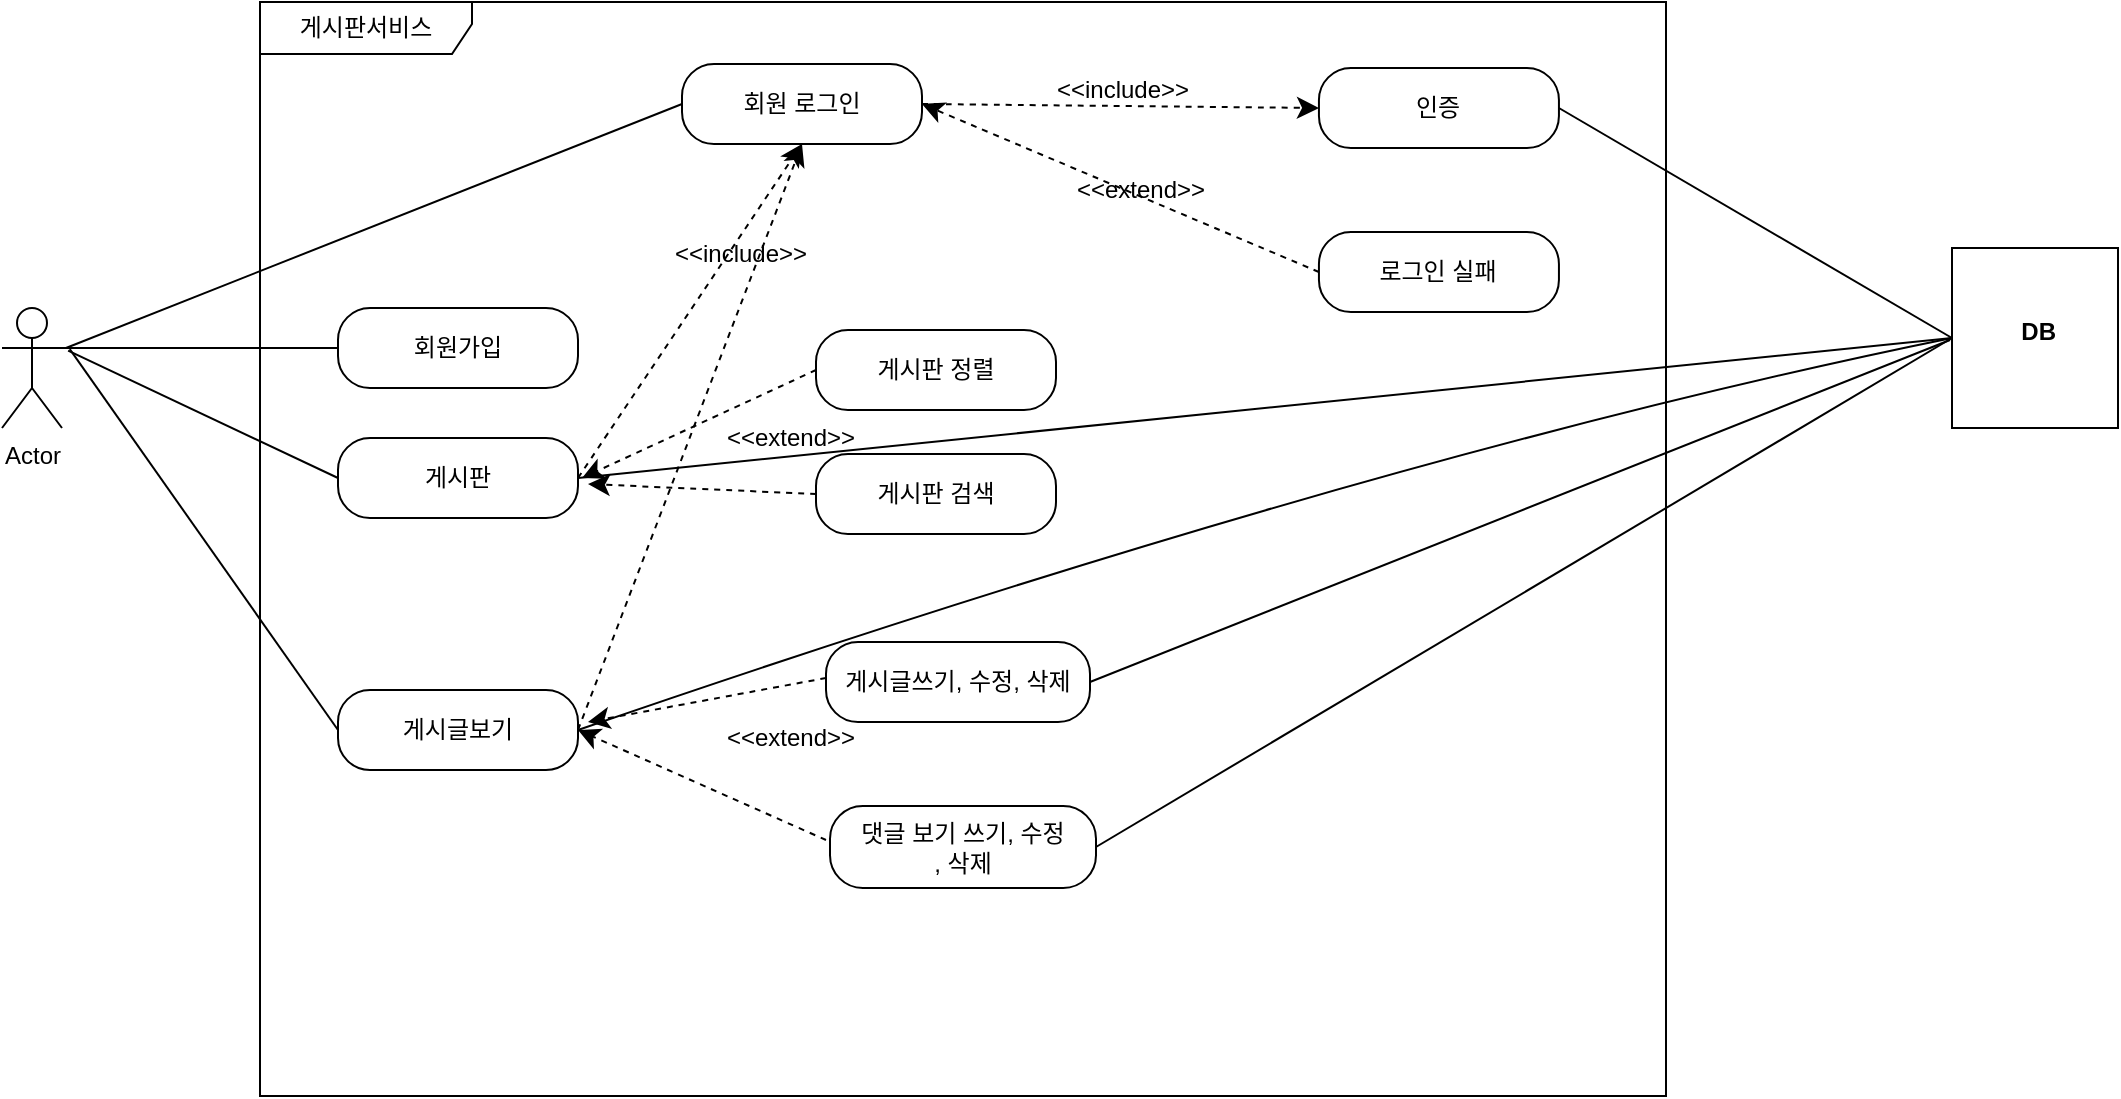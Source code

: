 <mxfile version="24.7.17">
  <diagram name="페이지-1" id="zi3SGu5UwiCvh0rb0jrR">
    <mxGraphModel dx="2634" dy="396" grid="0" gridSize="10" guides="1" tooltips="1" connect="1" arrows="0" fold="1" page="0" pageScale="1" pageWidth="827" pageHeight="1169" math="0" shadow="0">
      <root>
        <mxCell id="0" />
        <mxCell id="1" parent="0" />
        <mxCell id="ag0IcUHSzjZ-EXAiG2p0-3" value="Actor" style="shape=umlActor;verticalLabelPosition=bottom;verticalAlign=top;html=1;labelBackgroundColor=none;" vertex="1" parent="1">
          <mxGeometry x="-906" y="748" width="30" height="60" as="geometry" />
        </mxCell>
        <mxCell id="ag0IcUHSzjZ-EXAiG2p0-425" value="게시판서비스" style="shape=umlFrame;whiteSpace=wrap;html=1;pointerEvents=0;width=106;height=26;labelBackgroundColor=none;" vertex="1" parent="1">
          <mxGeometry x="-777" y="595" width="703" height="547" as="geometry" />
        </mxCell>
        <mxCell id="ag0IcUHSzjZ-EXAiG2p0-429" value="회원가입" style="rounded=1;whiteSpace=wrap;html=1;arcSize=40;labelBackgroundColor=none;" vertex="1" parent="1">
          <mxGeometry x="-738" y="748" width="120" height="40" as="geometry" />
        </mxCell>
        <mxCell id="ag0IcUHSzjZ-EXAiG2p0-446" style="rounded=0;orthogonalLoop=1;jettySize=auto;html=1;exitX=0;exitY=0.5;exitDx=0;exitDy=0;fontSize=12;startArrow=none;startFill=0;endArrow=none;endFill=0;labelBackgroundColor=none;fontColor=default;" edge="1" parent="1" source="ag0IcUHSzjZ-EXAiG2p0-432">
          <mxGeometry relative="1" as="geometry">
            <mxPoint x="-872.941" y="769.294" as="targetPoint" />
          </mxGeometry>
        </mxCell>
        <mxCell id="ag0IcUHSzjZ-EXAiG2p0-453" style="edgeStyle=none;curved=1;rounded=0;orthogonalLoop=1;jettySize=auto;html=1;exitX=1;exitY=0.5;exitDx=0;exitDy=0;entryX=0.5;entryY=1;entryDx=0;entryDy=0;fontSize=12;startSize=8;endSize=8;dashed=1;" edge="1" parent="1" source="ag0IcUHSzjZ-EXAiG2p0-432" target="ag0IcUHSzjZ-EXAiG2p0-434">
          <mxGeometry relative="1" as="geometry" />
        </mxCell>
        <mxCell id="ag0IcUHSzjZ-EXAiG2p0-467" style="edgeStyle=none;curved=1;rounded=0;orthogonalLoop=1;jettySize=auto;html=1;exitX=1;exitY=0.5;exitDx=0;exitDy=0;entryX=0;entryY=0.5;entryDx=0;entryDy=0;fontSize=12;startSize=8;endSize=8;endArrow=none;endFill=0;" edge="1" parent="1" source="ag0IcUHSzjZ-EXAiG2p0-432" target="ag0IcUHSzjZ-EXAiG2p0-464">
          <mxGeometry relative="1" as="geometry" />
        </mxCell>
        <mxCell id="ag0IcUHSzjZ-EXAiG2p0-432" value="게시판" style="rounded=1;whiteSpace=wrap;html=1;arcSize=40;labelBackgroundColor=none;" vertex="1" parent="1">
          <mxGeometry x="-738" y="813" width="120" height="40" as="geometry" />
        </mxCell>
        <mxCell id="ag0IcUHSzjZ-EXAiG2p0-447" style="edgeStyle=none;curved=1;rounded=0;orthogonalLoop=1;jettySize=auto;html=1;exitX=0;exitY=0.5;exitDx=0;exitDy=0;fontSize=12;startSize=8;endSize=8;endArrow=none;endFill=0;labelBackgroundColor=none;fontColor=default;" edge="1" parent="1" source="ag0IcUHSzjZ-EXAiG2p0-433">
          <mxGeometry relative="1" as="geometry">
            <mxPoint x="-872.118" y="768.529" as="targetPoint" />
          </mxGeometry>
        </mxCell>
        <mxCell id="ag0IcUHSzjZ-EXAiG2p0-454" style="edgeStyle=none;curved=1;rounded=0;orthogonalLoop=1;jettySize=auto;html=1;exitX=1;exitY=0.5;exitDx=0;exitDy=0;entryX=0.5;entryY=1;entryDx=0;entryDy=0;fontSize=12;startSize=8;endSize=8;dashed=1;" edge="1" parent="1" source="ag0IcUHSzjZ-EXAiG2p0-433" target="ag0IcUHSzjZ-EXAiG2p0-434">
          <mxGeometry relative="1" as="geometry" />
        </mxCell>
        <mxCell id="ag0IcUHSzjZ-EXAiG2p0-468" style="edgeStyle=none;curved=1;rounded=0;orthogonalLoop=1;jettySize=auto;html=1;exitX=1;exitY=0.5;exitDx=0;exitDy=0;entryX=0;entryY=0.5;entryDx=0;entryDy=0;fontSize=12;startSize=8;endSize=8;endArrow=none;endFill=0;" edge="1" parent="1" source="ag0IcUHSzjZ-EXAiG2p0-433" target="ag0IcUHSzjZ-EXAiG2p0-464">
          <mxGeometry relative="1" as="geometry">
            <Array as="points">
              <mxPoint x="-221" y="822" />
            </Array>
          </mxGeometry>
        </mxCell>
        <mxCell id="ag0IcUHSzjZ-EXAiG2p0-433" value="게시글보기" style="rounded=1;whiteSpace=wrap;html=1;arcSize=40;labelBackgroundColor=none;" vertex="1" parent="1">
          <mxGeometry x="-738" y="939" width="120" height="40" as="geometry" />
        </mxCell>
        <mxCell id="ag0IcUHSzjZ-EXAiG2p0-448" style="edgeStyle=none;curved=1;rounded=0;orthogonalLoop=1;jettySize=auto;html=1;exitX=1;exitY=0.5;exitDx=0;exitDy=0;entryX=0;entryY=0.5;entryDx=0;entryDy=0;fontSize=12;startSize=8;endSize=8;endArrow=classic;endFill=1;dashed=1;labelBackgroundColor=none;fontColor=default;" edge="1" parent="1" source="ag0IcUHSzjZ-EXAiG2p0-434" target="ag0IcUHSzjZ-EXAiG2p0-435">
          <mxGeometry relative="1" as="geometry" />
        </mxCell>
        <mxCell id="ag0IcUHSzjZ-EXAiG2p0-451" value="&amp;lt;&amp;lt;include&amp;gt;&amp;gt;" style="edgeLabel;html=1;align=center;verticalAlign=middle;resizable=0;points=[];fontSize=12;labelBackgroundColor=none;" vertex="1" connectable="0" parent="ag0IcUHSzjZ-EXAiG2p0-448">
          <mxGeometry x="0.083" y="-3" relative="1" as="geometry">
            <mxPoint x="-8" y="-11" as="offset" />
          </mxGeometry>
        </mxCell>
        <mxCell id="ag0IcUHSzjZ-EXAiG2p0-434" value="회원 로그인" style="rounded=1;whiteSpace=wrap;html=1;arcSize=40;labelBackgroundColor=none;" vertex="1" parent="1">
          <mxGeometry x="-566" y="626" width="120" height="40" as="geometry" />
        </mxCell>
        <mxCell id="ag0IcUHSzjZ-EXAiG2p0-466" style="edgeStyle=none;curved=1;rounded=0;orthogonalLoop=1;jettySize=auto;html=1;exitX=1;exitY=0.5;exitDx=0;exitDy=0;entryX=0;entryY=0.5;entryDx=0;entryDy=0;fontSize=12;startSize=8;endSize=8;endArrow=none;endFill=0;" edge="1" parent="1" source="ag0IcUHSzjZ-EXAiG2p0-435" target="ag0IcUHSzjZ-EXAiG2p0-464">
          <mxGeometry relative="1" as="geometry" />
        </mxCell>
        <mxCell id="ag0IcUHSzjZ-EXAiG2p0-435" value="인증" style="rounded=1;whiteSpace=wrap;html=1;arcSize=40;labelBackgroundColor=none;" vertex="1" parent="1">
          <mxGeometry x="-247.53" y="628" width="120" height="40" as="geometry" />
        </mxCell>
        <mxCell id="ag0IcUHSzjZ-EXAiG2p0-449" style="edgeStyle=none;curved=1;rounded=0;orthogonalLoop=1;jettySize=auto;html=1;exitX=0;exitY=0.5;exitDx=0;exitDy=0;entryX=1;entryY=0.5;entryDx=0;entryDy=0;fontSize=12;startSize=8;endSize=8;endArrow=classic;endFill=1;labelBackgroundColor=none;fontColor=default;dashed=1;startArrow=none;startFill=0;" edge="1" parent="1" source="ag0IcUHSzjZ-EXAiG2p0-436" target="ag0IcUHSzjZ-EXAiG2p0-434">
          <mxGeometry relative="1" as="geometry" />
        </mxCell>
        <mxCell id="ag0IcUHSzjZ-EXAiG2p0-436" value="로그인 실패" style="rounded=1;whiteSpace=wrap;html=1;arcSize=40;labelBackgroundColor=none;" vertex="1" parent="1">
          <mxGeometry x="-247.53" y="710" width="120" height="40" as="geometry" />
        </mxCell>
        <mxCell id="ag0IcUHSzjZ-EXAiG2p0-456" style="edgeStyle=none;curved=1;rounded=0;orthogonalLoop=1;jettySize=auto;html=1;exitX=0;exitY=0.5;exitDx=0;exitDy=0;fontSize=12;startSize=8;endSize=8;dashed=1;" edge="1" parent="1" source="ag0IcUHSzjZ-EXAiG2p0-437">
          <mxGeometry relative="1" as="geometry">
            <mxPoint x="-616" y="833" as="targetPoint" />
          </mxGeometry>
        </mxCell>
        <mxCell id="ag0IcUHSzjZ-EXAiG2p0-437" value="게시판 정렬" style="rounded=1;whiteSpace=wrap;html=1;arcSize=40;labelBackgroundColor=none;" vertex="1" parent="1">
          <mxGeometry x="-499" y="759" width="120" height="40" as="geometry" />
        </mxCell>
        <mxCell id="ag0IcUHSzjZ-EXAiG2p0-457" style="edgeStyle=none;curved=1;rounded=0;orthogonalLoop=1;jettySize=auto;html=1;exitX=0;exitY=0.5;exitDx=0;exitDy=0;fontSize=12;startSize=8;endSize=8;dashed=1;" edge="1" parent="1" source="ag0IcUHSzjZ-EXAiG2p0-438">
          <mxGeometry relative="1" as="geometry">
            <mxPoint x="-613" y="836" as="targetPoint" />
          </mxGeometry>
        </mxCell>
        <mxCell id="ag0IcUHSzjZ-EXAiG2p0-438" value="게시판 검색" style="rounded=1;whiteSpace=wrap;html=1;arcSize=40;labelBackgroundColor=none;" vertex="1" parent="1">
          <mxGeometry x="-499" y="821" width="120" height="40" as="geometry" />
        </mxCell>
        <mxCell id="ag0IcUHSzjZ-EXAiG2p0-469" style="edgeStyle=none;curved=1;rounded=0;orthogonalLoop=1;jettySize=auto;html=1;exitX=1;exitY=0.5;exitDx=0;exitDy=0;fontSize=12;startSize=8;endSize=8;endArrow=none;endFill=0;" edge="1" parent="1" source="ag0IcUHSzjZ-EXAiG2p0-439">
          <mxGeometry relative="1" as="geometry">
            <mxPoint x="68" y="764" as="targetPoint" />
          </mxGeometry>
        </mxCell>
        <mxCell id="ag0IcUHSzjZ-EXAiG2p0-439" value="게시글쓰기, 수정, 삭제" style="rounded=1;whiteSpace=wrap;html=1;arcSize=40;labelBackgroundColor=none;" vertex="1" parent="1">
          <mxGeometry x="-494" y="915" width="132" height="40" as="geometry" />
        </mxCell>
        <mxCell id="ag0IcUHSzjZ-EXAiG2p0-470" style="edgeStyle=none;curved=1;rounded=0;orthogonalLoop=1;jettySize=auto;html=1;exitX=1;exitY=0.5;exitDx=0;exitDy=0;entryX=0;entryY=0.5;entryDx=0;entryDy=0;fontSize=12;startSize=8;endSize=8;endArrow=none;endFill=0;" edge="1" parent="1" source="ag0IcUHSzjZ-EXAiG2p0-440" target="ag0IcUHSzjZ-EXAiG2p0-464">
          <mxGeometry relative="1" as="geometry" />
        </mxCell>
        <mxCell id="ag0IcUHSzjZ-EXAiG2p0-440" value="댓글 보기 쓰기, 수정&lt;div&gt;, 삭제&lt;/div&gt;" style="rounded=1;whiteSpace=wrap;html=1;arcSize=40;labelBackgroundColor=none;" vertex="1" parent="1">
          <mxGeometry x="-492" y="997" width="133" height="41" as="geometry" />
        </mxCell>
        <mxCell id="ag0IcUHSzjZ-EXAiG2p0-441" style="edgeStyle=none;curved=1;rounded=0;orthogonalLoop=1;jettySize=auto;html=1;exitX=1;exitY=0.5;exitDx=0;exitDy=0;fontSize=12;startSize=8;endSize=8;labelBackgroundColor=none;fontColor=default;" edge="1" parent="1" source="ag0IcUHSzjZ-EXAiG2p0-440" target="ag0IcUHSzjZ-EXAiG2p0-440">
          <mxGeometry relative="1" as="geometry" />
        </mxCell>
        <mxCell id="ag0IcUHSzjZ-EXAiG2p0-444" value="" style="endArrow=none;html=1;rounded=0;fontSize=12;startSize=8;endSize=8;curved=1;entryX=0;entryY=0.5;entryDx=0;entryDy=0;exitX=1;exitY=0.333;exitDx=0;exitDy=0;exitPerimeter=0;labelBackgroundColor=none;fontColor=default;" edge="1" parent="1" source="ag0IcUHSzjZ-EXAiG2p0-3" target="ag0IcUHSzjZ-EXAiG2p0-429">
          <mxGeometry width="50" height="50" relative="1" as="geometry">
            <mxPoint x="-869" y="773" as="sourcePoint" />
            <mxPoint x="-702" y="748" as="targetPoint" />
          </mxGeometry>
        </mxCell>
        <mxCell id="ag0IcUHSzjZ-EXAiG2p0-445" value="" style="endArrow=none;html=1;rounded=0;fontSize=12;startSize=8;endSize=8;curved=1;entryX=0;entryY=0.5;entryDx=0;entryDy=0;labelBackgroundColor=none;fontColor=default;" edge="1" parent="1" target="ag0IcUHSzjZ-EXAiG2p0-434">
          <mxGeometry width="50" height="50" relative="1" as="geometry">
            <mxPoint x="-874" y="768" as="sourcePoint" />
            <mxPoint x="-728" y="738" as="targetPoint" />
          </mxGeometry>
        </mxCell>
        <mxCell id="ag0IcUHSzjZ-EXAiG2p0-452" value="&amp;lt;&amp;lt;extend&amp;gt;&amp;gt;" style="edgeLabel;html=1;align=center;verticalAlign=middle;resizable=0;points=[];fontSize=12;labelBackgroundColor=none;" vertex="1" connectable="0" parent="1">
          <mxGeometry x="-336.996" y="688.998" as="geometry" />
        </mxCell>
        <mxCell id="ag0IcUHSzjZ-EXAiG2p0-455" value="&amp;lt;&amp;lt;include&amp;gt;&amp;gt;" style="edgeLabel;html=1;align=center;verticalAlign=middle;resizable=0;points=[];fontSize=12;labelBackgroundColor=none;" vertex="1" connectable="0" parent="1">
          <mxGeometry x="-536.996" y="720.998" as="geometry" />
        </mxCell>
        <mxCell id="ag0IcUHSzjZ-EXAiG2p0-458" value="&amp;lt;&amp;lt;extend&amp;gt;&amp;gt;" style="edgeLabel;html=1;align=center;verticalAlign=middle;resizable=0;points=[];fontSize=12;labelBackgroundColor=none;" vertex="1" connectable="0" parent="1">
          <mxGeometry x="-511.996" y="812.998" as="geometry" />
        </mxCell>
        <mxCell id="ag0IcUHSzjZ-EXAiG2p0-459" style="edgeStyle=none;curved=1;rounded=0;orthogonalLoop=1;jettySize=auto;html=1;exitX=0;exitY=0.5;exitDx=0;exitDy=0;fontSize=12;startSize=8;endSize=8;dashed=1;" edge="1" parent="1">
          <mxGeometry relative="1" as="geometry">
            <mxPoint x="-613" y="955" as="targetPoint" />
            <mxPoint x="-494" y="933" as="sourcePoint" />
          </mxGeometry>
        </mxCell>
        <mxCell id="ag0IcUHSzjZ-EXAiG2p0-460" style="edgeStyle=none;curved=1;rounded=0;orthogonalLoop=1;jettySize=auto;html=1;exitX=0;exitY=0.5;exitDx=0;exitDy=0;fontSize=12;startSize=8;endSize=8;dashed=1;entryX=1;entryY=0.5;entryDx=0;entryDy=0;" edge="1" parent="1" target="ag0IcUHSzjZ-EXAiG2p0-433">
          <mxGeometry relative="1" as="geometry">
            <mxPoint x="-608" y="1009" as="targetPoint" />
            <mxPoint x="-494" y="1014" as="sourcePoint" />
          </mxGeometry>
        </mxCell>
        <mxCell id="ag0IcUHSzjZ-EXAiG2p0-461" value="&amp;lt;&amp;lt;extend&amp;gt;&amp;gt;" style="edgeLabel;html=1;align=center;verticalAlign=middle;resizable=0;points=[];fontSize=12;labelBackgroundColor=none;" vertex="1" connectable="0" parent="1">
          <mxGeometry x="-511.996" y="962.998" as="geometry" />
        </mxCell>
        <mxCell id="ag0IcUHSzjZ-EXAiG2p0-464" value="&lt;p style=&quot;margin:0px;margin-top:6px;text-align:center;&quot;&gt;&lt;/p&gt;&lt;p style=&quot;margin:0px;margin-left:8px;&quot;&gt;&lt;b&gt;&lt;br&gt;&lt;/b&gt;&lt;/p&gt;&lt;p style=&quot;margin:0px;margin-left:8px;&quot;&gt;&lt;b&gt;&lt;br&gt;&lt;/b&gt;&lt;/p&gt;&lt;p style=&quot;margin:0px;margin-left:8px;&quot;&gt;&lt;b&gt;&amp;nbsp; &lt;span style=&quot;white-space: pre;&quot;&gt;&#x9;&lt;/span&gt;DB&lt;/b&gt;&lt;/p&gt;" style="align=left;overflow=fill;html=1;dropTarget=0;whiteSpace=wrap;" vertex="1" parent="1">
          <mxGeometry x="69" y="718" width="83" height="90" as="geometry" />
        </mxCell>
      </root>
    </mxGraphModel>
  </diagram>
</mxfile>
